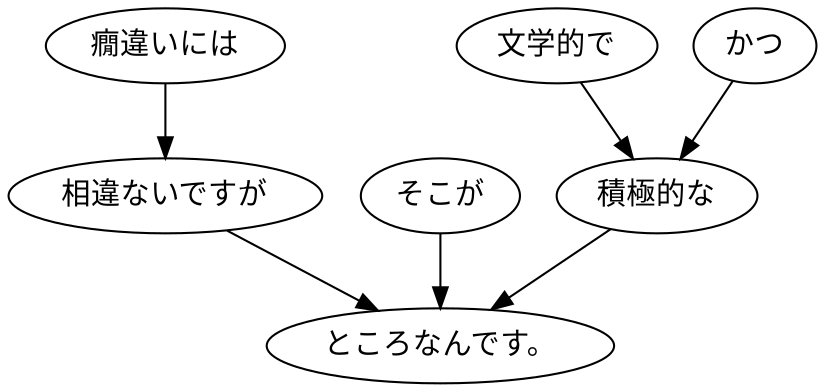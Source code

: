 digraph graph3805 {
	node0 [label="癇違いには"];
	node1 [label="相違ないですが"];
	node2 [label="そこが"];
	node3 [label="文学的で"];
	node4 [label="かつ"];
	node5 [label="積極的な"];
	node6 [label="ところなんです。"];
	node0 -> node1;
	node1 -> node6;
	node2 -> node6;
	node3 -> node5;
	node4 -> node5;
	node5 -> node6;
}
